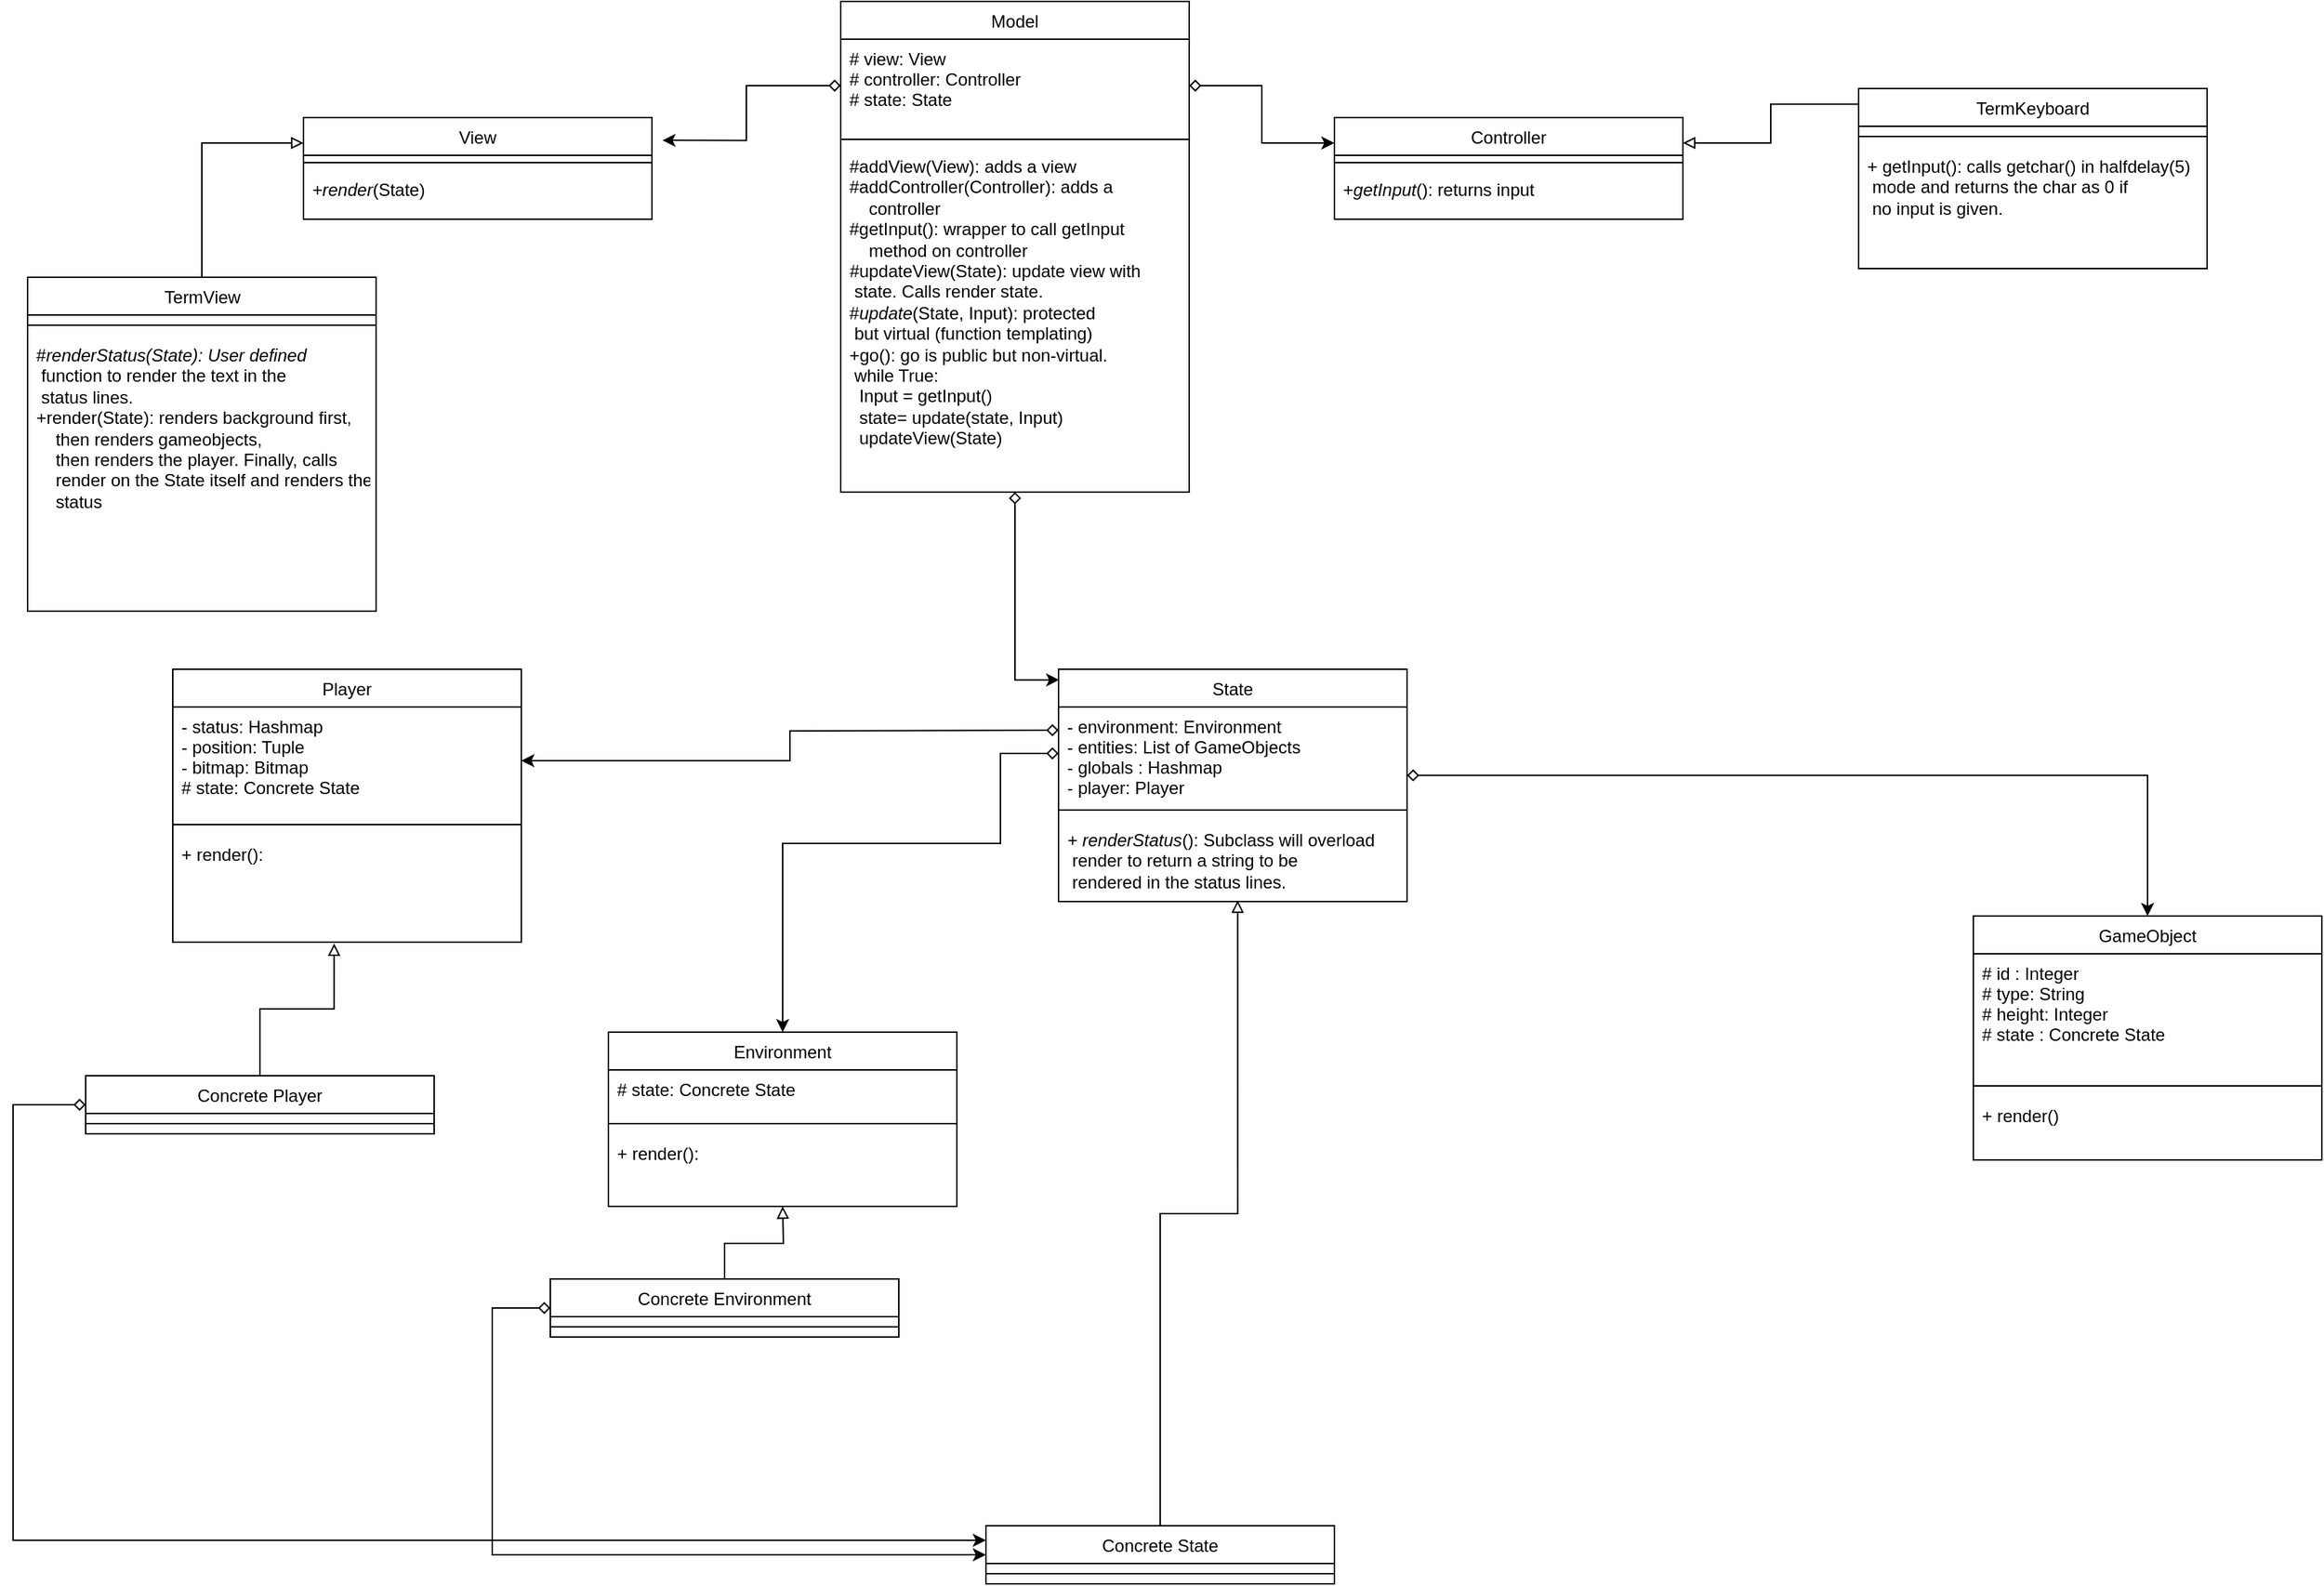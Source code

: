 <mxfile version="15.8.3" type="github">
  <diagram id="C5RBs43oDa-KdzZeNtuy" name="Page-1">
    <mxGraphModel dx="981" dy="689" grid="1" gridSize="10" guides="1" tooltips="1" connect="1" arrows="1" fold="1" page="1" pageScale="1" pageWidth="5000" pageHeight="5000" math="0" shadow="0">
      <root>
        <mxCell id="WIyWlLk6GJQsqaUBKTNV-0" />
        <mxCell id="WIyWlLk6GJQsqaUBKTNV-1" parent="WIyWlLk6GJQsqaUBKTNV-0" />
        <mxCell id="w5kWeoBQfcNdfBbSgqj2-48" style="edgeStyle=orthogonalEdgeStyle;rounded=0;orthogonalLoop=1;jettySize=auto;html=1;endArrow=diamond;endFill=0;exitX=0.002;exitY=0.046;exitDx=0;exitDy=0;exitPerimeter=0;startArrow=classic;startFill=1;" edge="1" parent="WIyWlLk6GJQsqaUBKTNV-1" source="w5kWeoBQfcNdfBbSgqj2-43" target="w5kWeoBQfcNdfBbSgqj2-0">
          <mxGeometry relative="1" as="geometry" />
        </mxCell>
        <mxCell id="w5kWeoBQfcNdfBbSgqj2-0" value="Model" style="swimlane;fontStyle=0;align=center;verticalAlign=top;childLayout=stackLayout;horizontal=1;startSize=26;horizontalStack=0;resizeParent=1;resizeLast=0;collapsible=1;marginBottom=0;rounded=0;shadow=0;strokeWidth=1;" vertex="1" parent="WIyWlLk6GJQsqaUBKTNV-1">
          <mxGeometry x="750" y="550" width="240" height="338" as="geometry">
            <mxRectangle x="340" y="380" width="170" height="26" as="alternateBounds" />
          </mxGeometry>
        </mxCell>
        <mxCell id="w5kWeoBQfcNdfBbSgqj2-1" value="# view: View&#xa;# controller: Controller&#xa;# state: State" style="text;align=left;verticalAlign=top;spacingLeft=4;spacingRight=4;overflow=hidden;rotatable=0;points=[[0,0.5],[1,0.5]];portConstraint=eastwest;" vertex="1" parent="w5kWeoBQfcNdfBbSgqj2-0">
          <mxGeometry y="26" width="240" height="64" as="geometry" />
        </mxCell>
        <mxCell id="w5kWeoBQfcNdfBbSgqj2-2" value="" style="line;html=1;strokeWidth=1;align=left;verticalAlign=middle;spacingTop=-1;spacingLeft=3;spacingRight=3;rotatable=0;labelPosition=right;points=[];portConstraint=eastwest;" vertex="1" parent="w5kWeoBQfcNdfBbSgqj2-0">
          <mxGeometry y="90" width="240" height="10" as="geometry" />
        </mxCell>
        <mxCell id="w5kWeoBQfcNdfBbSgqj2-5" value="#addView(View): adds a view&lt;br&gt;#addController(Controller): adds a &lt;br&gt;&amp;nbsp;&amp;nbsp;&amp;nbsp;&amp;nbsp;controller&lt;br&gt;#getInput(): wrapper to call getInput&lt;br&gt;&amp;nbsp;&amp;nbsp;&amp;nbsp;&amp;nbsp;method on controller&lt;br&gt;&lt;i&gt;#&lt;/i&gt;updateView(State): update view with&lt;br&gt;&lt;span style=&quot;white-space: pre&quot;&gt;	&lt;/span&gt;state. Calls render state.&lt;br&gt;#&lt;i&gt;update&lt;/i&gt;(State, Input): protected &lt;br&gt;&lt;span style=&quot;white-space: pre&quot;&gt;	&lt;/span&gt;but virtual (function templating)&lt;br&gt;+go(): go is public but non-virtual.&lt;br&gt;&lt;span style=&quot;white-space: pre&quot;&gt;	&lt;/span&gt;while True:&lt;br&gt;&lt;span style=&quot;white-space: pre&quot;&gt;	&lt;/span&gt;&lt;span style=&quot;white-space: pre&quot;&gt;	&lt;/span&gt;Input = getInput()&lt;br&gt;&lt;span style=&quot;white-space: pre&quot;&gt;	&lt;/span&gt;&lt;span style=&quot;white-space: pre&quot;&gt;	&lt;/span&gt;state= update(state, Input)&lt;br&gt;&lt;span style=&quot;white-space: pre&quot;&gt;	&lt;/span&gt;&lt;span style=&quot;white-space: pre&quot;&gt;	&lt;/span&gt;updateView(State)&lt;br&gt;&lt;span style=&quot;white-space: pre&quot;&gt;	&lt;/span&gt;&lt;span style=&quot;white-space: pre&quot;&gt;	&lt;/span&gt;&lt;br&gt;&lt;span style=&quot;white-space: pre&quot;&gt;	&lt;/span&gt;" style="text;align=left;verticalAlign=top;spacingLeft=4;spacingRight=4;overflow=hidden;rotatable=0;points=[[0,0.5],[1,0.5]];portConstraint=eastwest;fontStyle=0;html=1;" vertex="1" parent="w5kWeoBQfcNdfBbSgqj2-0">
          <mxGeometry y="100" width="240" height="218" as="geometry" />
        </mxCell>
        <mxCell id="w5kWeoBQfcNdfBbSgqj2-19" value="View" style="swimlane;fontStyle=0;align=center;verticalAlign=top;childLayout=stackLayout;horizontal=1;startSize=26;horizontalStack=0;resizeParent=1;resizeLast=0;collapsible=1;marginBottom=0;rounded=0;shadow=0;strokeWidth=1;" vertex="1" parent="WIyWlLk6GJQsqaUBKTNV-1">
          <mxGeometry x="380" y="630" width="240" height="70" as="geometry">
            <mxRectangle x="340" y="380" width="170" height="26" as="alternateBounds" />
          </mxGeometry>
        </mxCell>
        <mxCell id="w5kWeoBQfcNdfBbSgqj2-21" value="" style="line;html=1;strokeWidth=1;align=left;verticalAlign=middle;spacingTop=-1;spacingLeft=3;spacingRight=3;rotatable=0;labelPosition=right;points=[];portConstraint=eastwest;" vertex="1" parent="w5kWeoBQfcNdfBbSgqj2-19">
          <mxGeometry y="26" width="240" height="10" as="geometry" />
        </mxCell>
        <mxCell id="w5kWeoBQfcNdfBbSgqj2-22" value="+render&lt;span style=&quot;font-style: normal&quot;&gt;(State)&lt;/span&gt;" style="text;align=left;verticalAlign=top;spacingLeft=4;spacingRight=4;overflow=hidden;rotatable=0;points=[[0,0.5],[1,0.5]];portConstraint=eastwest;fontStyle=2;html=1;" vertex="1" parent="w5kWeoBQfcNdfBbSgqj2-19">
          <mxGeometry y="36" width="240" height="24" as="geometry" />
        </mxCell>
        <mxCell id="w5kWeoBQfcNdfBbSgqj2-23" value="Controller" style="swimlane;fontStyle=0;align=center;verticalAlign=top;childLayout=stackLayout;horizontal=1;startSize=26;horizontalStack=0;resizeParent=1;resizeLast=0;collapsible=1;marginBottom=0;rounded=0;shadow=0;strokeWidth=1;" vertex="1" parent="WIyWlLk6GJQsqaUBKTNV-1">
          <mxGeometry x="1090" y="630" width="240" height="70" as="geometry">
            <mxRectangle x="340" y="380" width="170" height="26" as="alternateBounds" />
          </mxGeometry>
        </mxCell>
        <mxCell id="w5kWeoBQfcNdfBbSgqj2-24" value="" style="line;html=1;strokeWidth=1;align=left;verticalAlign=middle;spacingTop=-1;spacingLeft=3;spacingRight=3;rotatable=0;labelPosition=right;points=[];portConstraint=eastwest;" vertex="1" parent="w5kWeoBQfcNdfBbSgqj2-23">
          <mxGeometry y="26" width="240" height="10" as="geometry" />
        </mxCell>
        <mxCell id="w5kWeoBQfcNdfBbSgqj2-25" value="&lt;span style=&quot;font-style: normal&quot;&gt;+&lt;/span&gt;getInput&lt;span style=&quot;font-style: normal&quot;&gt;(): returns input&lt;/span&gt;" style="text;align=left;verticalAlign=top;spacingLeft=4;spacingRight=4;overflow=hidden;rotatable=0;points=[[0,0.5],[1,0.5]];portConstraint=eastwest;fontStyle=2;html=1;" vertex="1" parent="w5kWeoBQfcNdfBbSgqj2-23">
          <mxGeometry y="36" width="240" height="24" as="geometry" />
        </mxCell>
        <mxCell id="w5kWeoBQfcNdfBbSgqj2-26" value="TermKeyboard" style="swimlane;fontStyle=0;align=center;verticalAlign=top;childLayout=stackLayout;horizontal=1;startSize=26;horizontalStack=0;resizeParent=1;resizeLast=0;collapsible=1;marginBottom=0;rounded=0;shadow=0;strokeWidth=1;" vertex="1" parent="WIyWlLk6GJQsqaUBKTNV-1">
          <mxGeometry x="1451" y="610" width="240" height="124" as="geometry">
            <mxRectangle x="1450" y="610" width="170" height="26" as="alternateBounds" />
          </mxGeometry>
        </mxCell>
        <mxCell id="w5kWeoBQfcNdfBbSgqj2-27" value="" style="line;html=1;strokeWidth=1;align=left;verticalAlign=middle;spacingTop=-1;spacingLeft=3;spacingRight=3;rotatable=0;labelPosition=right;points=[];portConstraint=eastwest;" vertex="1" parent="w5kWeoBQfcNdfBbSgqj2-26">
          <mxGeometry y="26" width="240" height="14" as="geometry" />
        </mxCell>
        <mxCell id="w5kWeoBQfcNdfBbSgqj2-28" value="+ getInput(): calls getchar() in halfdelay(5)&lt;br&gt;&lt;span style=&quot;white-space: pre&quot;&gt;	&lt;/span&gt;mode and returns the char as 0 if&lt;br&gt;&lt;span style=&quot;white-space: pre&quot;&gt;	&lt;/span&gt;no input is given." style="text;align=left;verticalAlign=top;spacingLeft=4;spacingRight=4;overflow=hidden;rotatable=0;points=[[0,0.5],[1,0.5]];portConstraint=eastwest;html=1;" vertex="1" parent="w5kWeoBQfcNdfBbSgqj2-26">
          <mxGeometry y="40" width="240" height="84" as="geometry" />
        </mxCell>
        <mxCell id="w5kWeoBQfcNdfBbSgqj2-32" style="edgeStyle=orthogonalEdgeStyle;rounded=0;orthogonalLoop=1;jettySize=auto;html=1;exitX=1.03;exitY=0.224;exitDx=0;exitDy=0;entryX=0;entryY=0.5;entryDx=0;entryDy=0;endArrow=diamond;endFill=0;exitPerimeter=0;startArrow=classic;startFill=1;" edge="1" parent="WIyWlLk6GJQsqaUBKTNV-1" source="w5kWeoBQfcNdfBbSgqj2-19" target="w5kWeoBQfcNdfBbSgqj2-1">
          <mxGeometry relative="1" as="geometry" />
        </mxCell>
        <mxCell id="w5kWeoBQfcNdfBbSgqj2-33" style="edgeStyle=orthogonalEdgeStyle;rounded=0;orthogonalLoop=1;jettySize=auto;html=1;endArrow=diamond;endFill=0;exitX=0;exitY=0.25;exitDx=0;exitDy=0;startArrow=classic;startFill=1;" edge="1" parent="WIyWlLk6GJQsqaUBKTNV-1" source="w5kWeoBQfcNdfBbSgqj2-23" target="w5kWeoBQfcNdfBbSgqj2-1">
          <mxGeometry relative="1" as="geometry" />
        </mxCell>
        <mxCell id="w5kWeoBQfcNdfBbSgqj2-35" style="edgeStyle=orthogonalEdgeStyle;rounded=0;orthogonalLoop=1;jettySize=auto;html=1;entryX=1;entryY=0.25;entryDx=0;entryDy=0;endArrow=block;endFill=0;exitX=0;exitY=0.087;exitDx=0;exitDy=0;exitPerimeter=0;" edge="1" parent="WIyWlLk6GJQsqaUBKTNV-1" source="w5kWeoBQfcNdfBbSgqj2-26" target="w5kWeoBQfcNdfBbSgqj2-23">
          <mxGeometry relative="1" as="geometry" />
        </mxCell>
        <mxCell id="w5kWeoBQfcNdfBbSgqj2-42" style="edgeStyle=orthogonalEdgeStyle;rounded=0;orthogonalLoop=1;jettySize=auto;html=1;entryX=0;entryY=0.25;entryDx=0;entryDy=0;endArrow=block;endFill=0;" edge="1" parent="WIyWlLk6GJQsqaUBKTNV-1" source="w5kWeoBQfcNdfBbSgqj2-38" target="w5kWeoBQfcNdfBbSgqj2-19">
          <mxGeometry relative="1" as="geometry" />
        </mxCell>
        <mxCell id="w5kWeoBQfcNdfBbSgqj2-38" value="TermView" style="swimlane;fontStyle=0;align=center;verticalAlign=top;childLayout=stackLayout;horizontal=1;startSize=26;horizontalStack=0;resizeParent=1;resizeLast=0;collapsible=1;marginBottom=0;rounded=0;shadow=0;strokeWidth=1;html=1;" vertex="1" parent="WIyWlLk6GJQsqaUBKTNV-1">
          <mxGeometry x="190" y="740" width="240" height="230" as="geometry">
            <mxRectangle x="1450" y="610" width="170" height="26" as="alternateBounds" />
          </mxGeometry>
        </mxCell>
        <mxCell id="w5kWeoBQfcNdfBbSgqj2-40" value="" style="line;html=1;strokeWidth=1;align=left;verticalAlign=middle;spacingTop=-1;spacingLeft=3;spacingRight=3;rotatable=0;labelPosition=right;points=[];portConstraint=eastwest;" vertex="1" parent="w5kWeoBQfcNdfBbSgqj2-38">
          <mxGeometry y="26" width="240" height="14" as="geometry" />
        </mxCell>
        <mxCell id="w5kWeoBQfcNdfBbSgqj2-41" value="&lt;span style=&quot;font-style: normal&quot;&gt;#&lt;/span&gt;renderStatus(State): User defined&lt;br&gt;&lt;span style=&quot;font-style: normal&quot;&gt;&lt;span style=&quot;white-space: pre&quot;&gt;	&lt;/span&gt;function to render the text in the&lt;br&gt;&lt;span style=&quot;white-space: pre&quot;&gt;	&lt;/span&gt;status lines.&amp;nbsp;&lt;br&gt;+render(State): renders background first, &lt;br&gt;&amp;nbsp;&amp;nbsp;&amp;nbsp;&amp;nbsp;then&amp;nbsp;renders gameobjects, &lt;br&gt;&amp;nbsp;&amp;nbsp;&amp;nbsp;&amp;nbsp;then renders the player. Finally, calls&lt;br&gt;&amp;nbsp; &amp;nbsp; render on the State itself and renders the&lt;br&gt;&amp;nbsp; &amp;nbsp; status&lt;br&gt;&lt;/span&gt;" style="text;align=left;verticalAlign=top;spacingLeft=4;spacingRight=4;overflow=hidden;rotatable=0;points=[[0,0.5],[1,0.5]];portConstraint=eastwest;fontStyle=2;html=1;" vertex="1" parent="w5kWeoBQfcNdfBbSgqj2-38">
          <mxGeometry y="40" width="240" height="150" as="geometry" />
        </mxCell>
        <mxCell id="w5kWeoBQfcNdfBbSgqj2-78" style="edgeStyle=orthogonalEdgeStyle;rounded=0;orthogonalLoop=1;jettySize=auto;html=1;endArrow=diamond;endFill=0;startArrow=classic;startFill=1;exitX=0.5;exitY=0;exitDx=0;exitDy=0;entryX=1;entryY=0.736;entryDx=0;entryDy=0;entryPerimeter=0;" edge="1" parent="WIyWlLk6GJQsqaUBKTNV-1" source="w5kWeoBQfcNdfBbSgqj2-75" target="w5kWeoBQfcNdfBbSgqj2-49">
          <mxGeometry relative="1" as="geometry" />
        </mxCell>
        <mxCell id="w5kWeoBQfcNdfBbSgqj2-43" value="State" style="swimlane;fontStyle=0;align=center;verticalAlign=top;childLayout=stackLayout;horizontal=1;startSize=26;horizontalStack=0;resizeParent=1;resizeLast=0;collapsible=1;marginBottom=0;rounded=0;shadow=0;strokeWidth=1;" vertex="1" parent="WIyWlLk6GJQsqaUBKTNV-1">
          <mxGeometry x="900" y="1010" width="240" height="160" as="geometry">
            <mxRectangle x="1450" y="610" width="170" height="26" as="alternateBounds" />
          </mxGeometry>
        </mxCell>
        <mxCell id="w5kWeoBQfcNdfBbSgqj2-49" value="- environment: Environment&#xa;- entities: List of GameObjects&#xa;- globals : Hashmap&#xa;- player: Player" style="text;align=left;verticalAlign=top;spacingLeft=4;spacingRight=4;overflow=hidden;rotatable=0;points=[[0,0.5],[1,0.5]];portConstraint=eastwest;" vertex="1" parent="w5kWeoBQfcNdfBbSgqj2-43">
          <mxGeometry y="26" width="240" height="64" as="geometry" />
        </mxCell>
        <mxCell id="w5kWeoBQfcNdfBbSgqj2-45" value="" style="line;html=1;strokeWidth=1;align=left;verticalAlign=middle;spacingTop=-1;spacingLeft=3;spacingRight=3;rotatable=0;labelPosition=right;points=[];portConstraint=eastwest;" vertex="1" parent="w5kWeoBQfcNdfBbSgqj2-43">
          <mxGeometry y="90" width="240" height="14" as="geometry" />
        </mxCell>
        <mxCell id="w5kWeoBQfcNdfBbSgqj2-67" value="+ renderStatus&lt;span style=&quot;font-style: normal&quot;&gt;(): Subclass will overload &lt;br&gt;&lt;span style=&quot;white-space: pre&quot;&gt;	&lt;/span&gt;render to return a string to be &lt;br&gt;&lt;span style=&quot;white-space: pre&quot;&gt;	&lt;/span&gt;rendered in the status lines.&lt;br&gt;&lt;/span&gt;" style="text;align=left;verticalAlign=top;spacingLeft=4;spacingRight=4;overflow=hidden;rotatable=0;points=[[0,0.5],[1,0.5]];portConstraint=eastwest;fontStyle=2;html=1;" vertex="1" parent="w5kWeoBQfcNdfBbSgqj2-43">
          <mxGeometry y="104" width="240" height="56" as="geometry" />
        </mxCell>
        <mxCell id="w5kWeoBQfcNdfBbSgqj2-51" value="Player" style="swimlane;fontStyle=0;align=center;verticalAlign=top;childLayout=stackLayout;horizontal=1;startSize=26;horizontalStack=0;resizeParent=1;resizeLast=0;collapsible=1;marginBottom=0;rounded=0;shadow=0;strokeWidth=1;" vertex="1" parent="WIyWlLk6GJQsqaUBKTNV-1">
          <mxGeometry x="290" y="1010" width="240" height="188" as="geometry">
            <mxRectangle x="1450" y="610" width="170" height="26" as="alternateBounds" />
          </mxGeometry>
        </mxCell>
        <mxCell id="w5kWeoBQfcNdfBbSgqj2-52" value="- status: Hashmap&#xa;- position: Tuple&#xa;- bitmap: Bitmap&#xa;# state: Concrete State" style="text;align=left;verticalAlign=top;spacingLeft=4;spacingRight=4;overflow=hidden;rotatable=0;points=[[0,0.5],[1,0.5]];portConstraint=eastwest;" vertex="1" parent="w5kWeoBQfcNdfBbSgqj2-51">
          <mxGeometry y="26" width="240" height="74" as="geometry" />
        </mxCell>
        <mxCell id="w5kWeoBQfcNdfBbSgqj2-53" value="" style="line;html=1;strokeWidth=1;align=left;verticalAlign=middle;spacingTop=-1;spacingLeft=3;spacingRight=3;rotatable=0;labelPosition=right;points=[];portConstraint=eastwest;" vertex="1" parent="w5kWeoBQfcNdfBbSgqj2-51">
          <mxGeometry y="100" width="240" height="14" as="geometry" />
        </mxCell>
        <mxCell id="w5kWeoBQfcNdfBbSgqj2-66" value="+ render(): " style="text;align=left;verticalAlign=top;spacingLeft=4;spacingRight=4;overflow=hidden;rotatable=0;points=[[0,0.5],[1,0.5]];portConstraint=eastwest;" vertex="1" parent="w5kWeoBQfcNdfBbSgqj2-51">
          <mxGeometry y="114" width="240" height="74" as="geometry" />
        </mxCell>
        <mxCell id="w5kWeoBQfcNdfBbSgqj2-57" value="Environment" style="swimlane;fontStyle=0;align=center;verticalAlign=top;childLayout=stackLayout;horizontal=1;startSize=26;horizontalStack=0;resizeParent=1;resizeLast=0;collapsible=1;marginBottom=0;rounded=0;shadow=0;strokeWidth=1;" vertex="1" parent="WIyWlLk6GJQsqaUBKTNV-1">
          <mxGeometry x="590" y="1260" width="240" height="120" as="geometry">
            <mxRectangle x="1450" y="610" width="170" height="26" as="alternateBounds" />
          </mxGeometry>
        </mxCell>
        <mxCell id="w5kWeoBQfcNdfBbSgqj2-103" value="# state: Concrete State" style="text;align=left;verticalAlign=top;spacingLeft=4;spacingRight=4;overflow=hidden;rotatable=0;points=[[0,0.5],[1,0.5]];portConstraint=eastwest;" vertex="1" parent="w5kWeoBQfcNdfBbSgqj2-57">
          <mxGeometry y="26" width="240" height="30" as="geometry" />
        </mxCell>
        <mxCell id="w5kWeoBQfcNdfBbSgqj2-59" value="" style="line;html=1;strokeWidth=1;align=left;verticalAlign=middle;spacingTop=-1;spacingLeft=3;spacingRight=3;rotatable=0;labelPosition=right;points=[];portConstraint=eastwest;" vertex="1" parent="w5kWeoBQfcNdfBbSgqj2-57">
          <mxGeometry y="56" width="240" height="14" as="geometry" />
        </mxCell>
        <mxCell id="w5kWeoBQfcNdfBbSgqj2-94" value="+ render(): " style="text;align=left;verticalAlign=top;spacingLeft=4;spacingRight=4;overflow=hidden;rotatable=0;points=[[0,0.5],[1,0.5]];portConstraint=eastwest;" vertex="1" parent="w5kWeoBQfcNdfBbSgqj2-57">
          <mxGeometry y="70" width="240" height="30" as="geometry" />
        </mxCell>
        <mxCell id="w5kWeoBQfcNdfBbSgqj2-71" style="edgeStyle=orthogonalEdgeStyle;rounded=0;orthogonalLoop=1;jettySize=auto;html=1;endArrow=diamond;endFill=0;startArrow=classic;startFill=1;" edge="1" parent="WIyWlLk6GJQsqaUBKTNV-1" source="w5kWeoBQfcNdfBbSgqj2-52">
          <mxGeometry relative="1" as="geometry">
            <mxPoint x="900" y="1052" as="targetPoint" />
          </mxGeometry>
        </mxCell>
        <mxCell id="w5kWeoBQfcNdfBbSgqj2-72" style="edgeStyle=orthogonalEdgeStyle;rounded=0;orthogonalLoop=1;jettySize=auto;html=1;endArrow=diamond;endFill=0;exitX=0.5;exitY=0;exitDx=0;exitDy=0;startArrow=classic;startFill=1;entryX=0;entryY=0.5;entryDx=0;entryDy=0;" edge="1" parent="WIyWlLk6GJQsqaUBKTNV-1" source="w5kWeoBQfcNdfBbSgqj2-57" target="w5kWeoBQfcNdfBbSgqj2-49">
          <mxGeometry relative="1" as="geometry">
            <mxPoint x="900" y="1085" as="targetPoint" />
            <Array as="points">
              <mxPoint x="710" y="1130" />
              <mxPoint x="860" y="1130" />
              <mxPoint x="860" y="1068" />
            </Array>
          </mxGeometry>
        </mxCell>
        <mxCell id="w5kWeoBQfcNdfBbSgqj2-75" value="GameObject" style="swimlane;fontStyle=0;align=center;verticalAlign=top;childLayout=stackLayout;horizontal=1;startSize=26;horizontalStack=0;resizeParent=1;resizeLast=0;collapsible=1;marginBottom=0;rounded=0;shadow=0;strokeWidth=1;" vertex="1" parent="WIyWlLk6GJQsqaUBKTNV-1">
          <mxGeometry x="1530" y="1180" width="240" height="168" as="geometry">
            <mxRectangle x="1450" y="610" width="170" height="26" as="alternateBounds" />
          </mxGeometry>
        </mxCell>
        <mxCell id="w5kWeoBQfcNdfBbSgqj2-76" value="# id : Integer&#xa;# type: String&#xa;# height: Integer&#xa;# state : Concrete State" style="text;align=left;verticalAlign=top;spacingLeft=4;spacingRight=4;overflow=hidden;rotatable=0;points=[[0,0.5],[1,0.5]];portConstraint=eastwest;" vertex="1" parent="w5kWeoBQfcNdfBbSgqj2-75">
          <mxGeometry y="26" width="240" height="84" as="geometry" />
        </mxCell>
        <mxCell id="w5kWeoBQfcNdfBbSgqj2-77" value="" style="line;html=1;strokeWidth=1;align=left;verticalAlign=middle;spacingTop=-1;spacingLeft=3;spacingRight=3;rotatable=0;labelPosition=right;points=[];portConstraint=eastwest;" vertex="1" parent="w5kWeoBQfcNdfBbSgqj2-75">
          <mxGeometry y="110" width="240" height="14" as="geometry" />
        </mxCell>
        <mxCell id="w5kWeoBQfcNdfBbSgqj2-104" value="+ render()" style="text;align=left;verticalAlign=top;spacingLeft=4;spacingRight=4;overflow=hidden;rotatable=0;points=[[0,0.5],[1,0.5]];portConstraint=eastwest;" vertex="1" parent="w5kWeoBQfcNdfBbSgqj2-75">
          <mxGeometry y="124" width="240" height="44" as="geometry" />
        </mxCell>
        <mxCell id="w5kWeoBQfcNdfBbSgqj2-81" value="Concrete State" style="swimlane;fontStyle=0;align=center;verticalAlign=top;childLayout=stackLayout;horizontal=1;startSize=26;horizontalStack=0;resizeParent=1;resizeLast=0;collapsible=1;marginBottom=0;rounded=0;shadow=0;strokeWidth=1;" vertex="1" parent="WIyWlLk6GJQsqaUBKTNV-1">
          <mxGeometry x="850" y="1600" width="240" height="40" as="geometry">
            <mxRectangle x="1450" y="610" width="170" height="26" as="alternateBounds" />
          </mxGeometry>
        </mxCell>
        <mxCell id="w5kWeoBQfcNdfBbSgqj2-83" value="" style="line;html=1;strokeWidth=1;align=left;verticalAlign=middle;spacingTop=-1;spacingLeft=3;spacingRight=3;rotatable=0;labelPosition=right;points=[];portConstraint=eastwest;" vertex="1" parent="w5kWeoBQfcNdfBbSgqj2-81">
          <mxGeometry y="26" width="240" height="14" as="geometry" />
        </mxCell>
        <mxCell id="w5kWeoBQfcNdfBbSgqj2-85" style="edgeStyle=orthogonalEdgeStyle;rounded=0;orthogonalLoop=1;jettySize=auto;html=1;startArrow=none;startFill=0;endArrow=block;endFill=0;entryX=0.514;entryY=0.986;entryDx=0;entryDy=0;entryPerimeter=0;" edge="1" parent="WIyWlLk6GJQsqaUBKTNV-1" source="w5kWeoBQfcNdfBbSgqj2-81" target="w5kWeoBQfcNdfBbSgqj2-67">
          <mxGeometry relative="1" as="geometry" />
        </mxCell>
        <mxCell id="w5kWeoBQfcNdfBbSgqj2-92" style="edgeStyle=orthogonalEdgeStyle;rounded=0;orthogonalLoop=1;jettySize=auto;html=1;entryX=0.463;entryY=1.012;entryDx=0;entryDy=0;entryPerimeter=0;startArrow=none;startFill=0;endArrow=block;endFill=0;" edge="1" parent="WIyWlLk6GJQsqaUBKTNV-1" source="w5kWeoBQfcNdfBbSgqj2-88" target="w5kWeoBQfcNdfBbSgqj2-66">
          <mxGeometry relative="1" as="geometry" />
        </mxCell>
        <mxCell id="w5kWeoBQfcNdfBbSgqj2-93" style="edgeStyle=orthogonalEdgeStyle;rounded=0;orthogonalLoop=1;jettySize=auto;html=1;entryX=0;entryY=0.25;entryDx=0;entryDy=0;startArrow=diamond;startFill=0;endArrow=classic;endFill=1;" edge="1" parent="WIyWlLk6GJQsqaUBKTNV-1" source="w5kWeoBQfcNdfBbSgqj2-88" target="w5kWeoBQfcNdfBbSgqj2-81">
          <mxGeometry relative="1" as="geometry">
            <Array as="points">
              <mxPoint x="180" y="1310" />
              <mxPoint x="180" y="1610" />
            </Array>
          </mxGeometry>
        </mxCell>
        <mxCell id="w5kWeoBQfcNdfBbSgqj2-88" value="Concrete Player" style="swimlane;fontStyle=0;align=center;verticalAlign=top;childLayout=stackLayout;horizontal=1;startSize=26;horizontalStack=0;resizeParent=1;resizeLast=0;collapsible=1;marginBottom=0;rounded=0;shadow=0;strokeWidth=1;" vertex="1" parent="WIyWlLk6GJQsqaUBKTNV-1">
          <mxGeometry x="230" y="1290" width="240" height="40" as="geometry">
            <mxRectangle x="1450" y="610" width="170" height="26" as="alternateBounds" />
          </mxGeometry>
        </mxCell>
        <mxCell id="w5kWeoBQfcNdfBbSgqj2-90" value="" style="line;html=1;strokeWidth=1;align=left;verticalAlign=middle;spacingTop=-1;spacingLeft=3;spacingRight=3;rotatable=0;labelPosition=right;points=[];portConstraint=eastwest;" vertex="1" parent="w5kWeoBQfcNdfBbSgqj2-88">
          <mxGeometry y="26" width="240" height="14" as="geometry" />
        </mxCell>
        <mxCell id="w5kWeoBQfcNdfBbSgqj2-101" style="edgeStyle=orthogonalEdgeStyle;rounded=0;orthogonalLoop=1;jettySize=auto;html=1;startArrow=none;startFill=0;endArrow=block;endFill=0;" edge="1" parent="WIyWlLk6GJQsqaUBKTNV-1" source="w5kWeoBQfcNdfBbSgqj2-98">
          <mxGeometry relative="1" as="geometry">
            <mxPoint x="710" y="1380" as="targetPoint" />
          </mxGeometry>
        </mxCell>
        <mxCell id="w5kWeoBQfcNdfBbSgqj2-102" style="edgeStyle=orthogonalEdgeStyle;rounded=0;orthogonalLoop=1;jettySize=auto;html=1;entryX=0;entryY=0.5;entryDx=0;entryDy=0;startArrow=diamond;startFill=0;endArrow=classic;endFill=1;" edge="1" parent="WIyWlLk6GJQsqaUBKTNV-1" source="w5kWeoBQfcNdfBbSgqj2-98" target="w5kWeoBQfcNdfBbSgqj2-81">
          <mxGeometry relative="1" as="geometry">
            <Array as="points">
              <mxPoint x="510" y="1450" />
              <mxPoint x="510" y="1620" />
            </Array>
          </mxGeometry>
        </mxCell>
        <mxCell id="w5kWeoBQfcNdfBbSgqj2-98" value="Concrete Environment" style="swimlane;fontStyle=0;align=center;verticalAlign=top;childLayout=stackLayout;horizontal=1;startSize=26;horizontalStack=0;resizeParent=1;resizeLast=0;collapsible=1;marginBottom=0;rounded=0;shadow=0;strokeWidth=1;" vertex="1" parent="WIyWlLk6GJQsqaUBKTNV-1">
          <mxGeometry x="550" y="1430" width="240" height="40" as="geometry">
            <mxRectangle x="1450" y="610" width="170" height="26" as="alternateBounds" />
          </mxGeometry>
        </mxCell>
        <mxCell id="w5kWeoBQfcNdfBbSgqj2-99" value="" style="line;html=1;strokeWidth=1;align=left;verticalAlign=middle;spacingTop=-1;spacingLeft=3;spacingRight=3;rotatable=0;labelPosition=right;points=[];portConstraint=eastwest;" vertex="1" parent="w5kWeoBQfcNdfBbSgqj2-98">
          <mxGeometry y="26" width="240" height="14" as="geometry" />
        </mxCell>
      </root>
    </mxGraphModel>
  </diagram>
</mxfile>

